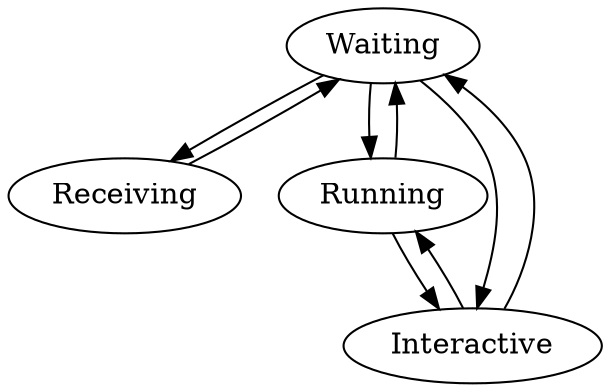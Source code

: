 digraph {
	Waiting -> Receiving
	Waiting -> Running
	Running -> Waiting
	Receiving -> Waiting
	Waiting -> Interactive
	Interactive -> Waiting
	Running -> Interactive
	Interactive -> Running
}